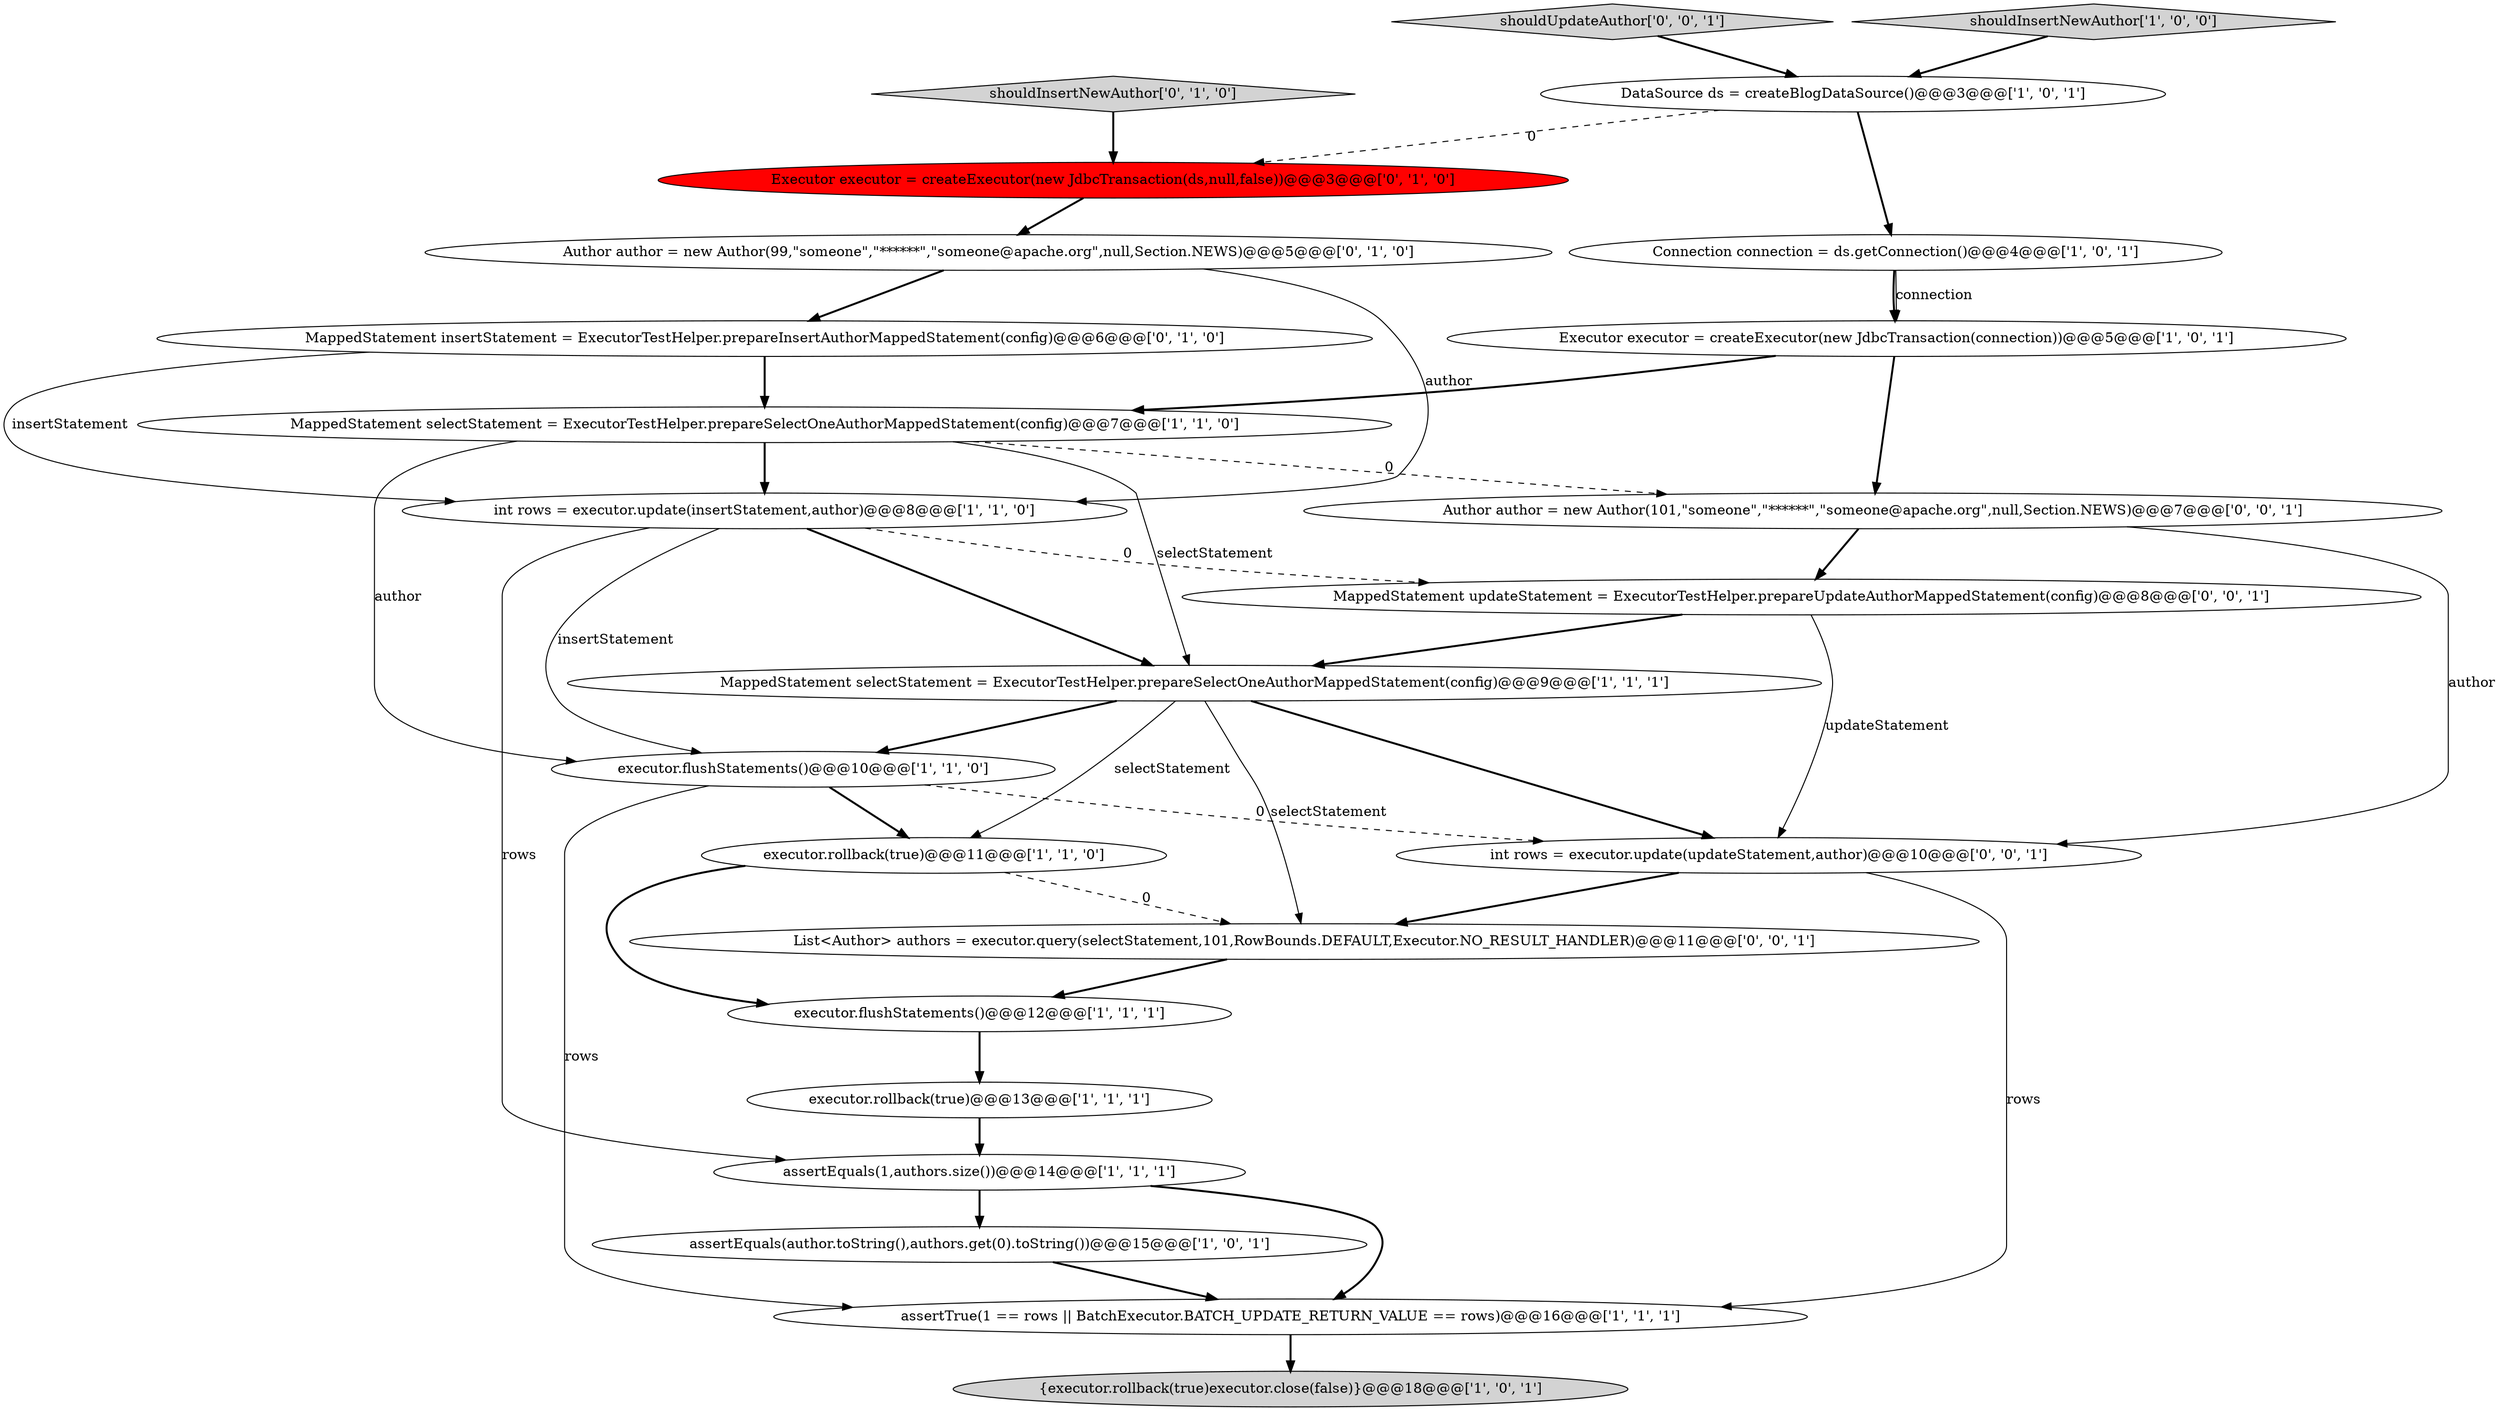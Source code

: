 digraph {
18 [style = filled, label = "Executor executor = createExecutor(new JdbcTransaction(ds,null,false))@@@3@@@['0', '1', '0']", fillcolor = red, shape = ellipse image = "AAA1AAABBB2BBB"];
0 [style = filled, label = "int rows = executor.update(insertStatement,author)@@@8@@@['1', '1', '0']", fillcolor = white, shape = ellipse image = "AAA0AAABBB1BBB"];
23 [style = filled, label = "Author author = new Author(101,\"someone\",\"******\",\"someone@apache.org\",null,Section.NEWS)@@@7@@@['0', '0', '1']", fillcolor = white, shape = ellipse image = "AAA0AAABBB3BBB"];
3 [style = filled, label = "Executor executor = createExecutor(new JdbcTransaction(connection))@@@5@@@['1', '0', '1']", fillcolor = white, shape = ellipse image = "AAA0AAABBB1BBB"];
9 [style = filled, label = "assertEquals(1,authors.size())@@@14@@@['1', '1', '1']", fillcolor = white, shape = ellipse image = "AAA0AAABBB1BBB"];
14 [style = filled, label = "MappedStatement selectStatement = ExecutorTestHelper.prepareSelectOneAuthorMappedStatement(config)@@@9@@@['1', '1', '1']", fillcolor = white, shape = ellipse image = "AAA0AAABBB1BBB"];
21 [style = filled, label = "shouldUpdateAuthor['0', '0', '1']", fillcolor = lightgray, shape = diamond image = "AAA0AAABBB3BBB"];
19 [style = filled, label = "MappedStatement updateStatement = ExecutorTestHelper.prepareUpdateAuthorMappedStatement(config)@@@8@@@['0', '0', '1']", fillcolor = white, shape = ellipse image = "AAA0AAABBB3BBB"];
1 [style = filled, label = "shouldInsertNewAuthor['1', '0', '0']", fillcolor = lightgray, shape = diamond image = "AAA0AAABBB1BBB"];
6 [style = filled, label = "executor.flushStatements()@@@10@@@['1', '1', '0']", fillcolor = white, shape = ellipse image = "AAA0AAABBB1BBB"];
15 [style = filled, label = "Author author = new Author(99,\"someone\",\"******\",\"someone@apache.org\",null,Section.NEWS)@@@5@@@['0', '1', '0']", fillcolor = white, shape = ellipse image = "AAA0AAABBB2BBB"];
22 [style = filled, label = "int rows = executor.update(updateStatement,author)@@@10@@@['0', '0', '1']", fillcolor = white, shape = ellipse image = "AAA0AAABBB3BBB"];
11 [style = filled, label = "assertEquals(author.toString(),authors.get(0).toString())@@@15@@@['1', '0', '1']", fillcolor = white, shape = ellipse image = "AAA0AAABBB1BBB"];
20 [style = filled, label = "List<Author> authors = executor.query(selectStatement,101,RowBounds.DEFAULT,Executor.NO_RESULT_HANDLER)@@@11@@@['0', '0', '1']", fillcolor = white, shape = ellipse image = "AAA0AAABBB3BBB"];
17 [style = filled, label = "shouldInsertNewAuthor['0', '1', '0']", fillcolor = lightgray, shape = diamond image = "AAA0AAABBB2BBB"];
5 [style = filled, label = "Connection connection = ds.getConnection()@@@4@@@['1', '0', '1']", fillcolor = white, shape = ellipse image = "AAA0AAABBB1BBB"];
13 [style = filled, label = "executor.rollback(true)@@@11@@@['1', '1', '0']", fillcolor = white, shape = ellipse image = "AAA0AAABBB1BBB"];
7 [style = filled, label = "assertTrue(1 == rows || BatchExecutor.BATCH_UPDATE_RETURN_VALUE == rows)@@@16@@@['1', '1', '1']", fillcolor = white, shape = ellipse image = "AAA0AAABBB1BBB"];
12 [style = filled, label = "executor.flushStatements()@@@12@@@['1', '1', '1']", fillcolor = white, shape = ellipse image = "AAA0AAABBB1BBB"];
16 [style = filled, label = "MappedStatement insertStatement = ExecutorTestHelper.prepareInsertAuthorMappedStatement(config)@@@6@@@['0', '1', '0']", fillcolor = white, shape = ellipse image = "AAA0AAABBB2BBB"];
2 [style = filled, label = "MappedStatement selectStatement = ExecutorTestHelper.prepareSelectOneAuthorMappedStatement(config)@@@7@@@['1', '1', '0']", fillcolor = white, shape = ellipse image = "AAA0AAABBB1BBB"];
8 [style = filled, label = "{executor.rollback(true)executor.close(false)}@@@18@@@['1', '0', '1']", fillcolor = lightgray, shape = ellipse image = "AAA0AAABBB1BBB"];
10 [style = filled, label = "executor.rollback(true)@@@13@@@['1', '1', '1']", fillcolor = white, shape = ellipse image = "AAA0AAABBB1BBB"];
4 [style = filled, label = "DataSource ds = createBlogDataSource()@@@3@@@['1', '0', '1']", fillcolor = white, shape = ellipse image = "AAA0AAABBB1BBB"];
2->23 [style = dashed, label="0"];
5->3 [style = bold, label=""];
4->18 [style = dashed, label="0"];
1->4 [style = bold, label=""];
9->11 [style = bold, label=""];
19->22 [style = solid, label="updateStatement"];
22->7 [style = solid, label="rows"];
0->19 [style = dashed, label="0"];
6->7 [style = solid, label="rows"];
13->20 [style = dashed, label="0"];
18->15 [style = bold, label=""];
14->22 [style = bold, label=""];
16->0 [style = solid, label="insertStatement"];
2->6 [style = solid, label="author"];
16->2 [style = bold, label=""];
9->7 [style = bold, label=""];
7->8 [style = bold, label=""];
15->16 [style = bold, label=""];
6->22 [style = dashed, label="0"];
0->9 [style = solid, label="rows"];
23->22 [style = solid, label="author"];
3->23 [style = bold, label=""];
0->14 [style = bold, label=""];
2->0 [style = bold, label=""];
12->10 [style = bold, label=""];
13->12 [style = bold, label=""];
19->14 [style = bold, label=""];
3->2 [style = bold, label=""];
22->20 [style = bold, label=""];
15->0 [style = solid, label="author"];
23->19 [style = bold, label=""];
6->13 [style = bold, label=""];
11->7 [style = bold, label=""];
20->12 [style = bold, label=""];
14->20 [style = solid, label="selectStatement"];
10->9 [style = bold, label=""];
2->14 [style = solid, label="selectStatement"];
5->3 [style = solid, label="connection"];
4->5 [style = bold, label=""];
0->6 [style = solid, label="insertStatement"];
14->6 [style = bold, label=""];
17->18 [style = bold, label=""];
14->13 [style = solid, label="selectStatement"];
21->4 [style = bold, label=""];
}
